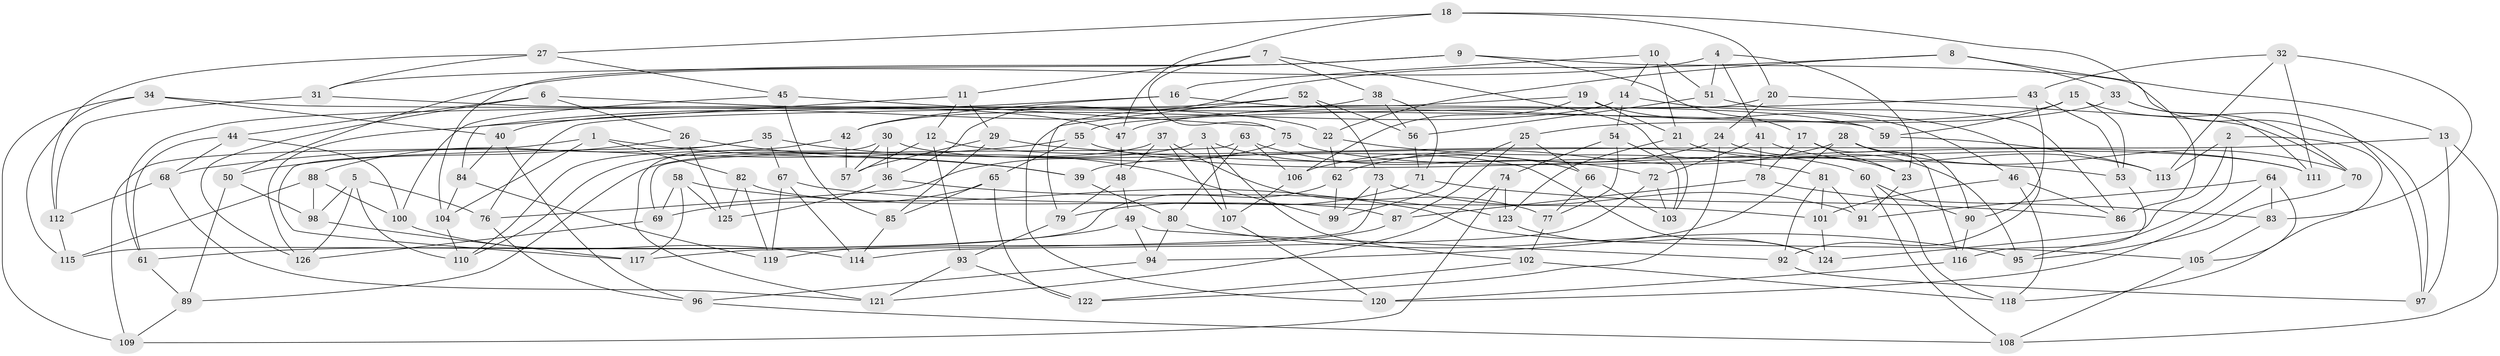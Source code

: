 // coarse degree distribution, {6: 0.48148148148148145, 4: 0.4444444444444444, 5: 0.06172839506172839, 3: 0.012345679012345678}
// Generated by graph-tools (version 1.1) at 2025/52/02/27/25 19:52:29]
// undirected, 126 vertices, 252 edges
graph export_dot {
graph [start="1"]
  node [color=gray90,style=filled];
  1;
  2;
  3;
  4;
  5;
  6;
  7;
  8;
  9;
  10;
  11;
  12;
  13;
  14;
  15;
  16;
  17;
  18;
  19;
  20;
  21;
  22;
  23;
  24;
  25;
  26;
  27;
  28;
  29;
  30;
  31;
  32;
  33;
  34;
  35;
  36;
  37;
  38;
  39;
  40;
  41;
  42;
  43;
  44;
  45;
  46;
  47;
  48;
  49;
  50;
  51;
  52;
  53;
  54;
  55;
  56;
  57;
  58;
  59;
  60;
  61;
  62;
  63;
  64;
  65;
  66;
  67;
  68;
  69;
  70;
  71;
  72;
  73;
  74;
  75;
  76;
  77;
  78;
  79;
  80;
  81;
  82;
  83;
  84;
  85;
  86;
  87;
  88;
  89;
  90;
  91;
  92;
  93;
  94;
  95;
  96;
  97;
  98;
  99;
  100;
  101;
  102;
  103;
  104;
  105;
  106;
  107;
  108;
  109;
  110;
  111;
  112;
  113;
  114;
  115;
  116;
  117;
  118;
  119;
  120;
  121;
  122;
  123;
  124;
  125;
  126;
  1 -- 104;
  1 -- 39;
  1 -- 109;
  1 -- 82;
  2 -- 124;
  2 -- 95;
  2 -- 118;
  2 -- 113;
  3 -- 89;
  3 -- 107;
  3 -- 102;
  3 -- 66;
  4 -- 41;
  4 -- 23;
  4 -- 50;
  4 -- 51;
  5 -- 76;
  5 -- 110;
  5 -- 126;
  5 -- 98;
  6 -- 26;
  6 -- 44;
  6 -- 22;
  6 -- 126;
  7 -- 103;
  7 -- 11;
  7 -- 75;
  7 -- 38;
  8 -- 22;
  8 -- 33;
  8 -- 36;
  8 -- 13;
  9 -- 17;
  9 -- 104;
  9 -- 31;
  9 -- 97;
  10 -- 51;
  10 -- 14;
  10 -- 21;
  10 -- 16;
  11 -- 29;
  11 -- 12;
  11 -- 84;
  12 -- 57;
  12 -- 93;
  12 -- 60;
  13 -- 108;
  13 -- 39;
  13 -- 97;
  14 -- 42;
  14 -- 92;
  14 -- 54;
  15 -- 53;
  15 -- 25;
  15 -- 59;
  15 -- 97;
  16 -- 42;
  16 -- 59;
  16 -- 40;
  17 -- 23;
  17 -- 116;
  17 -- 78;
  18 -- 47;
  18 -- 20;
  18 -- 27;
  18 -- 86;
  19 -- 21;
  19 -- 76;
  19 -- 106;
  19 -- 46;
  20 -- 120;
  20 -- 24;
  20 -- 70;
  21 -- 123;
  21 -- 23;
  22 -- 62;
  22 -- 81;
  23 -- 91;
  24 -- 95;
  24 -- 122;
  24 -- 106;
  25 -- 66;
  25 -- 99;
  25 -- 87;
  26 -- 125;
  26 -- 50;
  26 -- 39;
  27 -- 45;
  27 -- 31;
  27 -- 112;
  28 -- 70;
  28 -- 90;
  28 -- 62;
  28 -- 94;
  29 -- 85;
  29 -- 53;
  29 -- 57;
  30 -- 121;
  30 -- 124;
  30 -- 57;
  30 -- 36;
  31 -- 47;
  31 -- 112;
  32 -- 113;
  32 -- 43;
  32 -- 83;
  32 -- 111;
  33 -- 70;
  33 -- 111;
  33 -- 47;
  34 -- 115;
  34 -- 59;
  34 -- 40;
  34 -- 109;
  35 -- 117;
  35 -- 88;
  35 -- 67;
  35 -- 99;
  36 -- 123;
  36 -- 125;
  37 -- 48;
  37 -- 107;
  37 -- 110;
  37 -- 77;
  38 -- 126;
  38 -- 56;
  38 -- 71;
  39 -- 80;
  40 -- 84;
  40 -- 96;
  41 -- 78;
  41 -- 113;
  41 -- 72;
  42 -- 57;
  42 -- 110;
  43 -- 90;
  43 -- 55;
  43 -- 53;
  44 -- 100;
  44 -- 68;
  44 -- 61;
  45 -- 85;
  45 -- 100;
  45 -- 75;
  46 -- 101;
  46 -- 118;
  46 -- 86;
  47 -- 48;
  48 -- 79;
  48 -- 49;
  49 -- 92;
  49 -- 94;
  49 -- 61;
  50 -- 98;
  50 -- 89;
  51 -- 56;
  51 -- 86;
  52 -- 79;
  52 -- 61;
  52 -- 73;
  52 -- 56;
  53 -- 116;
  54 -- 74;
  54 -- 77;
  54 -- 103;
  55 -- 111;
  55 -- 68;
  55 -- 65;
  56 -- 71;
  58 -- 125;
  58 -- 117;
  58 -- 105;
  58 -- 69;
  59 -- 113;
  60 -- 90;
  60 -- 108;
  60 -- 118;
  61 -- 89;
  62 -- 115;
  62 -- 99;
  63 -- 106;
  63 -- 80;
  63 -- 69;
  63 -- 72;
  64 -- 120;
  64 -- 83;
  64 -- 91;
  64 -- 105;
  65 -- 69;
  65 -- 122;
  65 -- 85;
  66 -- 103;
  66 -- 77;
  67 -- 114;
  67 -- 101;
  67 -- 119;
  68 -- 121;
  68 -- 112;
  69 -- 126;
  70 -- 95;
  71 -- 86;
  71 -- 79;
  72 -- 103;
  72 -- 114;
  73 -- 91;
  73 -- 99;
  73 -- 117;
  74 -- 109;
  74 -- 121;
  74 -- 123;
  75 -- 111;
  75 -- 76;
  76 -- 96;
  77 -- 102;
  78 -- 87;
  78 -- 83;
  79 -- 93;
  80 -- 94;
  80 -- 95;
  81 -- 101;
  81 -- 91;
  81 -- 92;
  82 -- 125;
  82 -- 119;
  82 -- 87;
  83 -- 105;
  84 -- 104;
  84 -- 119;
  85 -- 114;
  87 -- 119;
  88 -- 100;
  88 -- 98;
  88 -- 115;
  89 -- 109;
  90 -- 116;
  92 -- 97;
  93 -- 121;
  93 -- 122;
  94 -- 96;
  96 -- 108;
  98 -- 117;
  100 -- 114;
  101 -- 124;
  102 -- 122;
  102 -- 118;
  104 -- 110;
  105 -- 108;
  106 -- 107;
  107 -- 120;
  112 -- 115;
  116 -- 120;
  123 -- 124;
}
